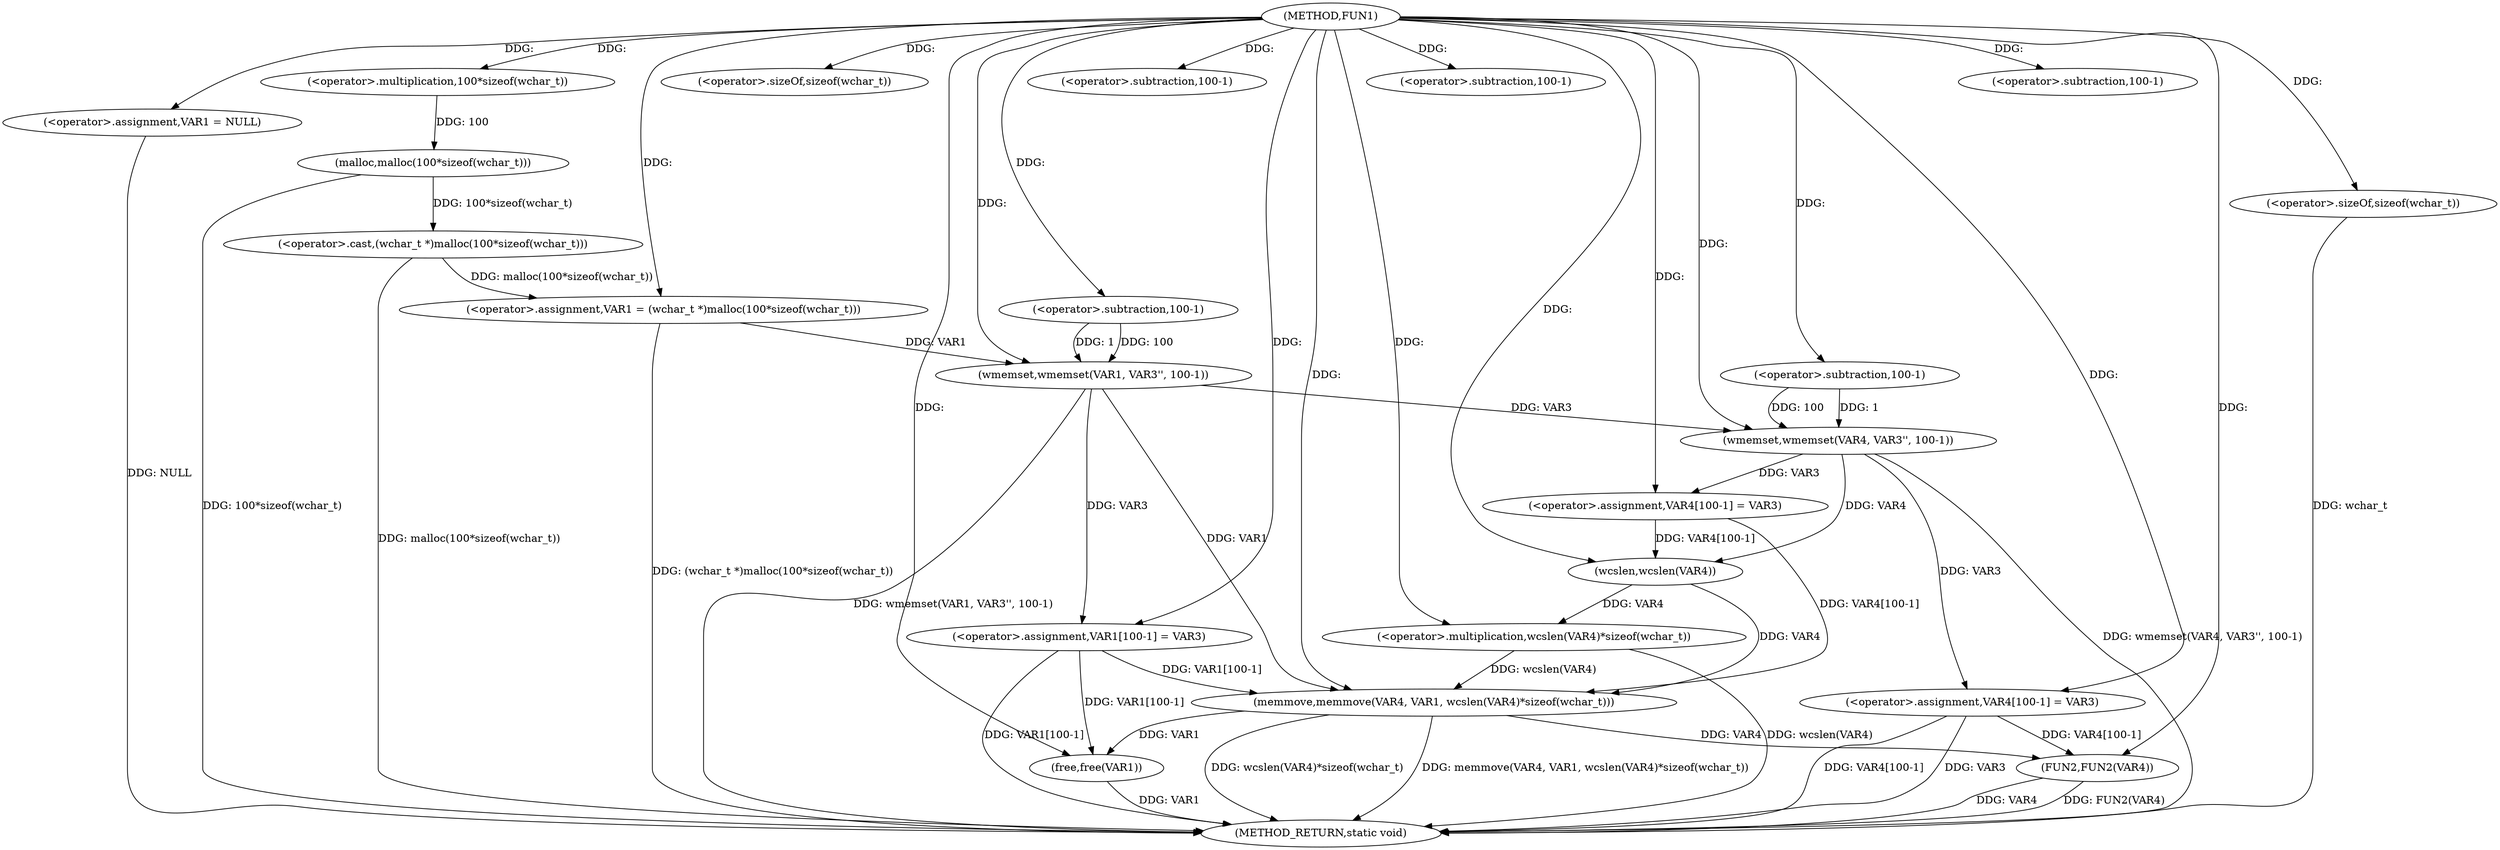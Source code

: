 digraph FUN1 {  
"1000100" [label = "(METHOD,FUN1)" ]
"1000164" [label = "(METHOD_RETURN,static void)" ]
"1000103" [label = "(<operator>.assignment,VAR1 = NULL)" ]
"1000108" [label = "(<operator>.assignment,VAR1 = (wchar_t *)malloc(100*sizeof(wchar_t)))" ]
"1000110" [label = "(<operator>.cast,(wchar_t *)malloc(100*sizeof(wchar_t)))" ]
"1000112" [label = "(malloc,malloc(100*sizeof(wchar_t)))" ]
"1000113" [label = "(<operator>.multiplication,100*sizeof(wchar_t))" ]
"1000115" [label = "(<operator>.sizeOf,sizeof(wchar_t))" ]
"1000117" [label = "(wmemset,wmemset(VAR1, VAR3'', 100-1))" ]
"1000120" [label = "(<operator>.subtraction,100-1)" ]
"1000123" [label = "(<operator>.assignment,VAR1[100-1] = VAR3)" ]
"1000126" [label = "(<operator>.subtraction,100-1)" ]
"1000132" [label = "(wmemset,wmemset(VAR4, VAR3'', 100-1))" ]
"1000135" [label = "(<operator>.subtraction,100-1)" ]
"1000138" [label = "(<operator>.assignment,VAR4[100-1] = VAR3)" ]
"1000141" [label = "(<operator>.subtraction,100-1)" ]
"1000145" [label = "(memmove,memmove(VAR4, VAR1, wcslen(VAR4)*sizeof(wchar_t)))" ]
"1000148" [label = "(<operator>.multiplication,wcslen(VAR4)*sizeof(wchar_t))" ]
"1000149" [label = "(wcslen,wcslen(VAR4))" ]
"1000151" [label = "(<operator>.sizeOf,sizeof(wchar_t))" ]
"1000153" [label = "(<operator>.assignment,VAR4[100-1] = VAR3)" ]
"1000156" [label = "(<operator>.subtraction,100-1)" ]
"1000160" [label = "(FUN2,FUN2(VAR4))" ]
"1000162" [label = "(free,free(VAR1))" ]
  "1000103" -> "1000164"  [ label = "DDG: NULL"] 
  "1000160" -> "1000164"  [ label = "DDG: FUN2(VAR4)"] 
  "1000151" -> "1000164"  [ label = "DDG: wchar_t"] 
  "1000110" -> "1000164"  [ label = "DDG: malloc(100*sizeof(wchar_t))"] 
  "1000153" -> "1000164"  [ label = "DDG: VAR4[100-1]"] 
  "1000145" -> "1000164"  [ label = "DDG: memmove(VAR4, VAR1, wcslen(VAR4)*sizeof(wchar_t))"] 
  "1000160" -> "1000164"  [ label = "DDG: VAR4"] 
  "1000123" -> "1000164"  [ label = "DDG: VAR1[100-1]"] 
  "1000153" -> "1000164"  [ label = "DDG: VAR3"] 
  "1000117" -> "1000164"  [ label = "DDG: wmemset(VAR1, VAR3'', 100-1)"] 
  "1000132" -> "1000164"  [ label = "DDG: wmemset(VAR4, VAR3'', 100-1)"] 
  "1000148" -> "1000164"  [ label = "DDG: wcslen(VAR4)"] 
  "1000145" -> "1000164"  [ label = "DDG: wcslen(VAR4)*sizeof(wchar_t)"] 
  "1000112" -> "1000164"  [ label = "DDG: 100*sizeof(wchar_t)"] 
  "1000108" -> "1000164"  [ label = "DDG: (wchar_t *)malloc(100*sizeof(wchar_t))"] 
  "1000162" -> "1000164"  [ label = "DDG: VAR1"] 
  "1000100" -> "1000103"  [ label = "DDG: "] 
  "1000110" -> "1000108"  [ label = "DDG: malloc(100*sizeof(wchar_t))"] 
  "1000100" -> "1000108"  [ label = "DDG: "] 
  "1000112" -> "1000110"  [ label = "DDG: 100*sizeof(wchar_t)"] 
  "1000113" -> "1000112"  [ label = "DDG: 100"] 
  "1000100" -> "1000113"  [ label = "DDG: "] 
  "1000100" -> "1000115"  [ label = "DDG: "] 
  "1000108" -> "1000117"  [ label = "DDG: VAR1"] 
  "1000100" -> "1000117"  [ label = "DDG: "] 
  "1000120" -> "1000117"  [ label = "DDG: 100"] 
  "1000120" -> "1000117"  [ label = "DDG: 1"] 
  "1000100" -> "1000120"  [ label = "DDG: "] 
  "1000117" -> "1000123"  [ label = "DDG: VAR3"] 
  "1000100" -> "1000123"  [ label = "DDG: "] 
  "1000100" -> "1000126"  [ label = "DDG: "] 
  "1000100" -> "1000132"  [ label = "DDG: "] 
  "1000117" -> "1000132"  [ label = "DDG: VAR3"] 
  "1000135" -> "1000132"  [ label = "DDG: 100"] 
  "1000135" -> "1000132"  [ label = "DDG: 1"] 
  "1000100" -> "1000135"  [ label = "DDG: "] 
  "1000132" -> "1000138"  [ label = "DDG: VAR3"] 
  "1000100" -> "1000138"  [ label = "DDG: "] 
  "1000100" -> "1000141"  [ label = "DDG: "] 
  "1000138" -> "1000145"  [ label = "DDG: VAR4[100-1]"] 
  "1000149" -> "1000145"  [ label = "DDG: VAR4"] 
  "1000100" -> "1000145"  [ label = "DDG: "] 
  "1000117" -> "1000145"  [ label = "DDG: VAR1"] 
  "1000123" -> "1000145"  [ label = "DDG: VAR1[100-1]"] 
  "1000148" -> "1000145"  [ label = "DDG: wcslen(VAR4)"] 
  "1000149" -> "1000148"  [ label = "DDG: VAR4"] 
  "1000138" -> "1000149"  [ label = "DDG: VAR4[100-1]"] 
  "1000132" -> "1000149"  [ label = "DDG: VAR4"] 
  "1000100" -> "1000149"  [ label = "DDG: "] 
  "1000100" -> "1000148"  [ label = "DDG: "] 
  "1000100" -> "1000151"  [ label = "DDG: "] 
  "1000100" -> "1000153"  [ label = "DDG: "] 
  "1000132" -> "1000153"  [ label = "DDG: VAR3"] 
  "1000100" -> "1000156"  [ label = "DDG: "] 
  "1000153" -> "1000160"  [ label = "DDG: VAR4[100-1]"] 
  "1000145" -> "1000160"  [ label = "DDG: VAR4"] 
  "1000100" -> "1000160"  [ label = "DDG: "] 
  "1000145" -> "1000162"  [ label = "DDG: VAR1"] 
  "1000123" -> "1000162"  [ label = "DDG: VAR1[100-1]"] 
  "1000100" -> "1000162"  [ label = "DDG: "] 
}
